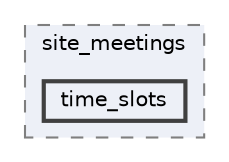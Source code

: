 digraph "resources/views/backend/site_super_admin/tenant_domain/site_meetings/time_slots"
{
 // LATEX_PDF_SIZE
  bgcolor="transparent";
  edge [fontname=Helvetica,fontsize=10,labelfontname=Helvetica,labelfontsize=10];
  node [fontname=Helvetica,fontsize=10,shape=box,height=0.2,width=0.4];
  compound=true
  subgraph clusterdir_2d936535b1259bbc0200104ed270623a {
    graph [ bgcolor="#edf0f7", pencolor="grey50", label="site_meetings", fontname=Helvetica,fontsize=10 style="filled,dashed", URL="dir_2d936535b1259bbc0200104ed270623a.html",tooltip=""]
  dir_a9e14182322247a55b94872d1e02735c [label="time_slots", fillcolor="#edf0f7", color="grey25", style="filled,bold", URL="dir_a9e14182322247a55b94872d1e02735c.html",tooltip=""];
  }
}
